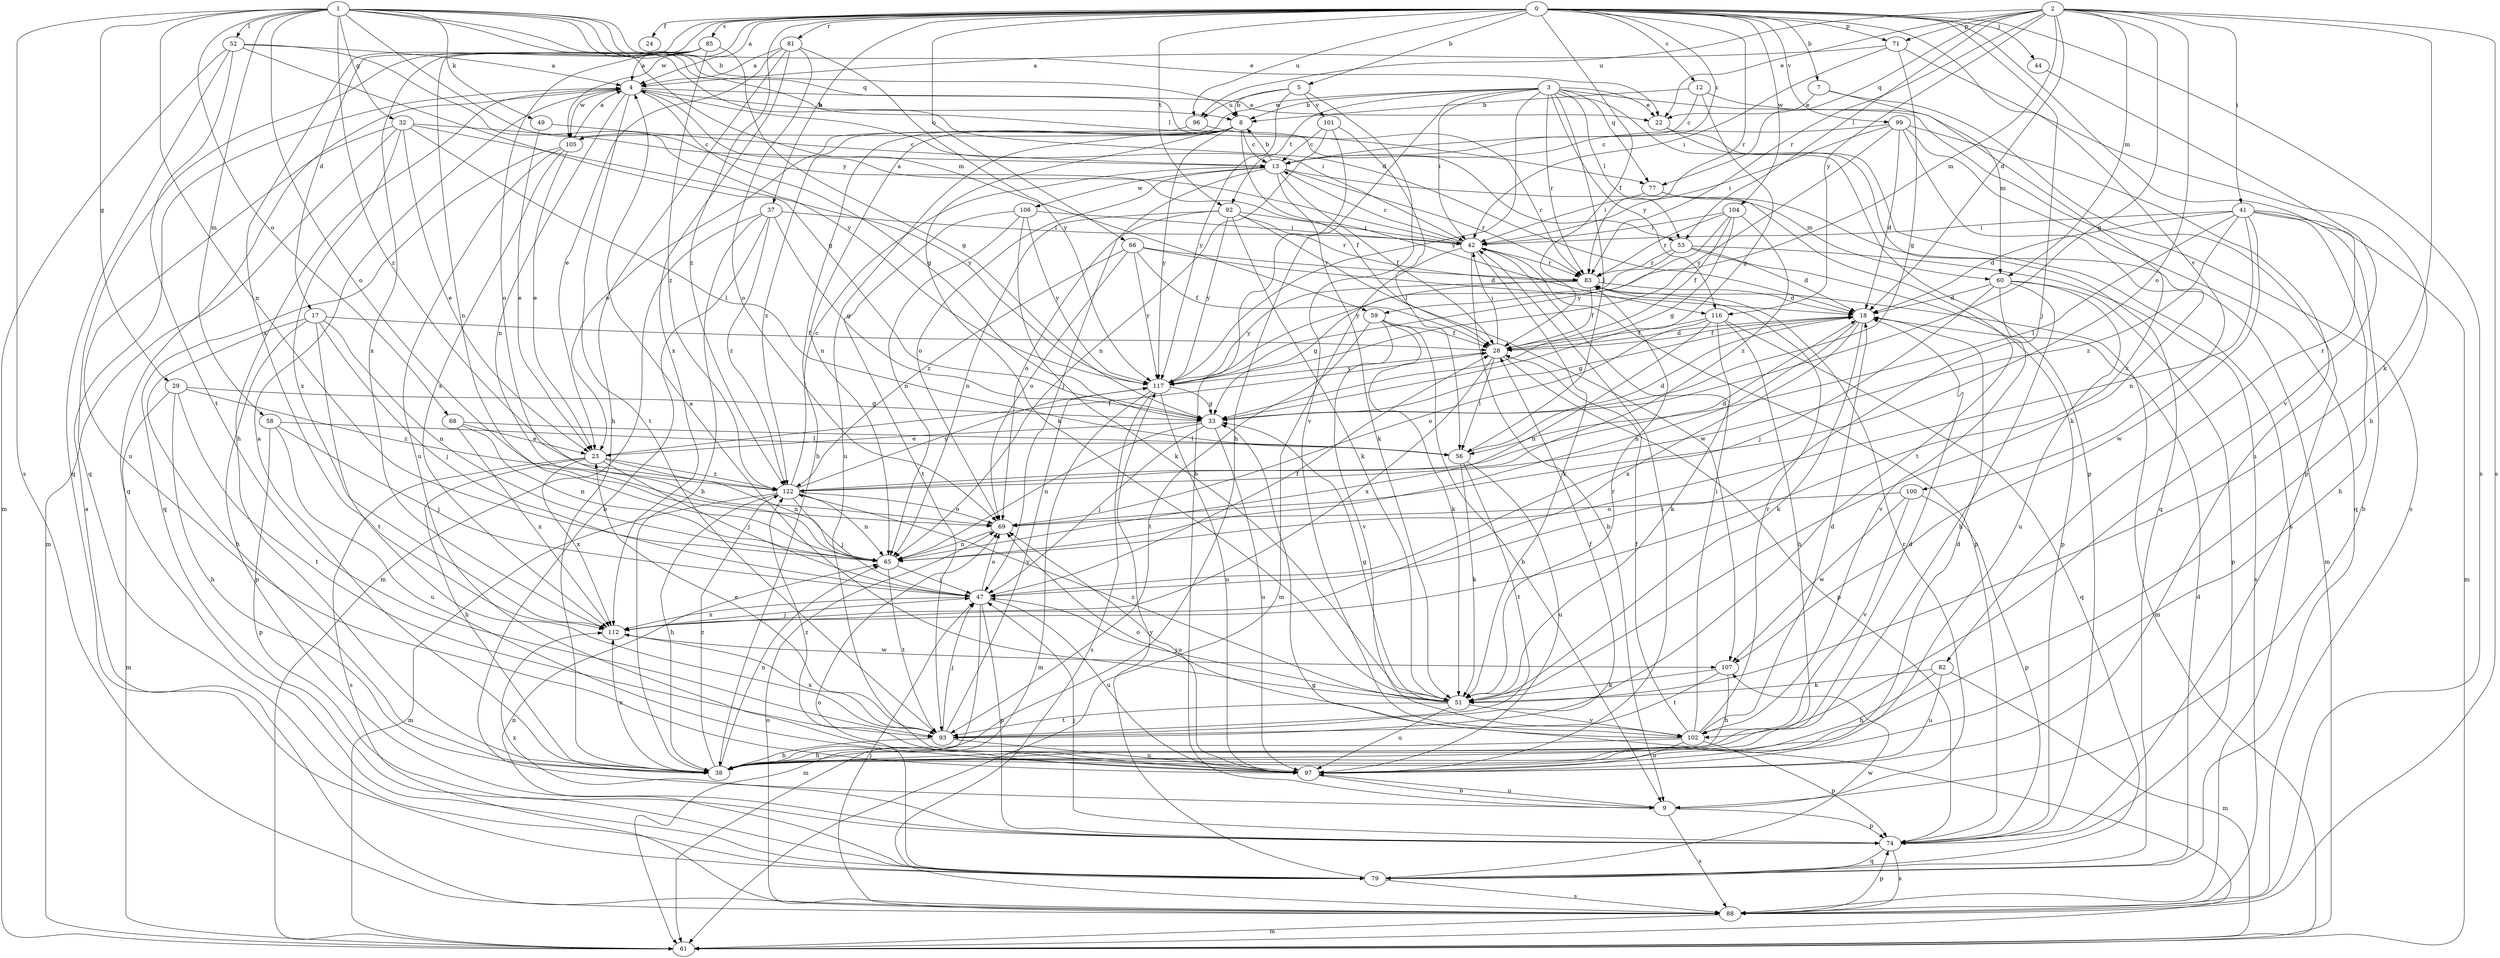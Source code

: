 strict digraph  {
0;
1;
2;
3;
4;
5;
7;
8;
9;
12;
13;
17;
18;
22;
23;
24;
28;
29;
32;
33;
37;
38;
41;
42;
44;
47;
49;
51;
52;
53;
56;
58;
59;
60;
61;
65;
66;
68;
69;
71;
74;
77;
79;
81;
82;
83;
85;
88;
92;
93;
96;
97;
99;
100;
101;
102;
104;
105;
106;
107;
112;
116;
117;
122;
0 -> 4  [label=a];
0 -> 5  [label=b];
0 -> 7  [label=b];
0 -> 12  [label=c];
0 -> 13  [label=c];
0 -> 17  [label=d];
0 -> 24  [label=f];
0 -> 28  [label=f];
0 -> 37  [label=h];
0 -> 44  [label=j];
0 -> 47  [label=j];
0 -> 66  [label=o];
0 -> 71  [label=p];
0 -> 81  [label=r];
0 -> 82  [label=r];
0 -> 83  [label=r];
0 -> 85  [label=s];
0 -> 88  [label=s];
0 -> 92  [label=t];
0 -> 96  [label=u];
0 -> 99  [label=v];
0 -> 100  [label=v];
0 -> 104  [label=w];
0 -> 105  [label=w];
0 -> 112  [label=x];
0 -> 122  [label=z];
1 -> 8  [label=b];
1 -> 18  [label=d];
1 -> 22  [label=e];
1 -> 29  [label=g];
1 -> 32  [label=g];
1 -> 49  [label=k];
1 -> 52  [label=l];
1 -> 53  [label=l];
1 -> 58  [label=m];
1 -> 59  [label=m];
1 -> 65  [label=n];
1 -> 68  [label=o];
1 -> 69  [label=o];
1 -> 77  [label=q];
1 -> 88  [label=s];
1 -> 116  [label=y];
1 -> 122  [label=z];
2 -> 18  [label=d];
2 -> 22  [label=e];
2 -> 33  [label=g];
2 -> 41  [label=i];
2 -> 51  [label=k];
2 -> 53  [label=l];
2 -> 59  [label=m];
2 -> 60  [label=m];
2 -> 69  [label=o];
2 -> 71  [label=p];
2 -> 77  [label=q];
2 -> 83  [label=r];
2 -> 88  [label=s];
2 -> 96  [label=u];
2 -> 116  [label=y];
3 -> 8  [label=b];
3 -> 22  [label=e];
3 -> 38  [label=h];
3 -> 42  [label=i];
3 -> 53  [label=l];
3 -> 56  [label=l];
3 -> 74  [label=p];
3 -> 77  [label=q];
3 -> 83  [label=r];
3 -> 88  [label=s];
3 -> 92  [label=t];
3 -> 105  [label=w];
3 -> 116  [label=y];
3 -> 117  [label=y];
4 -> 8  [label=b];
4 -> 22  [label=e];
4 -> 33  [label=g];
4 -> 38  [label=h];
4 -> 42  [label=i];
4 -> 65  [label=n];
4 -> 79  [label=q];
4 -> 93  [label=t];
4 -> 105  [label=w];
5 -> 8  [label=b];
5 -> 96  [label=u];
5 -> 101  [label=v];
5 -> 102  [label=v];
5 -> 117  [label=y];
7 -> 22  [label=e];
7 -> 60  [label=m];
7 -> 74  [label=p];
8 -> 13  [label=c];
8 -> 28  [label=f];
8 -> 38  [label=h];
8 -> 51  [label=k];
8 -> 65  [label=n];
8 -> 97  [label=u];
8 -> 117  [label=y];
8 -> 122  [label=z];
9 -> 74  [label=p];
9 -> 83  [label=r];
9 -> 88  [label=s];
9 -> 97  [label=u];
12 -> 8  [label=b];
12 -> 13  [label=c];
12 -> 33  [label=g];
12 -> 112  [label=x];
13 -> 8  [label=b];
13 -> 28  [label=f];
13 -> 47  [label=j];
13 -> 51  [label=k];
13 -> 60  [label=m];
13 -> 69  [label=o];
13 -> 83  [label=r];
13 -> 106  [label=w];
17 -> 28  [label=f];
17 -> 38  [label=h];
17 -> 47  [label=j];
17 -> 65  [label=n];
17 -> 74  [label=p];
17 -> 93  [label=t];
18 -> 28  [label=f];
18 -> 33  [label=g];
18 -> 51  [label=k];
18 -> 65  [label=n];
18 -> 112  [label=x];
22 -> 79  [label=q];
22 -> 88  [label=s];
23 -> 28  [label=f];
23 -> 38  [label=h];
23 -> 47  [label=j];
23 -> 65  [label=n];
23 -> 88  [label=s];
23 -> 112  [label=x];
23 -> 122  [label=z];
28 -> 18  [label=d];
28 -> 42  [label=i];
28 -> 56  [label=l];
28 -> 74  [label=p];
28 -> 112  [label=x];
28 -> 117  [label=y];
29 -> 33  [label=g];
29 -> 38  [label=h];
29 -> 61  [label=m];
29 -> 93  [label=t];
29 -> 122  [label=z];
32 -> 13  [label=c];
32 -> 23  [label=e];
32 -> 56  [label=l];
32 -> 61  [label=m];
32 -> 97  [label=u];
32 -> 112  [label=x];
32 -> 117  [label=y];
33 -> 23  [label=e];
33 -> 47  [label=j];
33 -> 65  [label=n];
33 -> 97  [label=u];
37 -> 9  [label=b];
37 -> 33  [label=g];
37 -> 38  [label=h];
37 -> 42  [label=i];
37 -> 61  [label=m];
37 -> 122  [label=z];
38 -> 4  [label=a];
38 -> 18  [label=d];
38 -> 65  [label=n];
38 -> 112  [label=x];
38 -> 122  [label=z];
41 -> 9  [label=b];
41 -> 18  [label=d];
41 -> 38  [label=h];
41 -> 42  [label=i];
41 -> 56  [label=l];
41 -> 61  [label=m];
41 -> 65  [label=n];
41 -> 107  [label=w];
41 -> 122  [label=z];
42 -> 4  [label=a];
42 -> 9  [label=b];
42 -> 13  [label=c];
42 -> 51  [label=k];
42 -> 61  [label=m];
42 -> 74  [label=p];
42 -> 83  [label=r];
44 -> 102  [label=v];
47 -> 28  [label=f];
47 -> 61  [label=m];
47 -> 69  [label=o];
47 -> 74  [label=p];
47 -> 97  [label=u];
47 -> 112  [label=x];
49 -> 13  [label=c];
49 -> 23  [label=e];
51 -> 4  [label=a];
51 -> 33  [label=g];
51 -> 47  [label=j];
51 -> 83  [label=r];
51 -> 93  [label=t];
51 -> 97  [label=u];
51 -> 102  [label=v];
51 -> 122  [label=z];
52 -> 4  [label=a];
52 -> 33  [label=g];
52 -> 61  [label=m];
52 -> 79  [label=q];
52 -> 93  [label=t];
52 -> 117  [label=y];
53 -> 18  [label=d];
53 -> 74  [label=p];
53 -> 83  [label=r];
53 -> 88  [label=s];
53 -> 117  [label=y];
56 -> 18  [label=d];
56 -> 51  [label=k];
56 -> 93  [label=t];
56 -> 97  [label=u];
58 -> 47  [label=j];
58 -> 56  [label=l];
58 -> 74  [label=p];
58 -> 97  [label=u];
59 -> 9  [label=b];
59 -> 28  [label=f];
59 -> 51  [label=k];
59 -> 93  [label=t];
59 -> 102  [label=v];
60 -> 18  [label=d];
60 -> 38  [label=h];
60 -> 47  [label=j];
60 -> 74  [label=p];
60 -> 97  [label=u];
60 -> 102  [label=v];
61 -> 33  [label=g];
65 -> 47  [label=j];
65 -> 93  [label=t];
66 -> 18  [label=d];
66 -> 28  [label=f];
66 -> 69  [label=o];
66 -> 83  [label=r];
66 -> 117  [label=y];
66 -> 122  [label=z];
68 -> 23  [label=e];
68 -> 56  [label=l];
68 -> 65  [label=n];
68 -> 112  [label=x];
69 -> 65  [label=n];
71 -> 4  [label=a];
71 -> 33  [label=g];
71 -> 38  [label=h];
71 -> 42  [label=i];
74 -> 47  [label=j];
74 -> 79  [label=q];
74 -> 88  [label=s];
74 -> 112  [label=x];
77 -> 42  [label=i];
77 -> 61  [label=m];
77 -> 93  [label=t];
79 -> 18  [label=d];
79 -> 65  [label=n];
79 -> 69  [label=o];
79 -> 88  [label=s];
79 -> 107  [label=w];
79 -> 117  [label=y];
81 -> 4  [label=a];
81 -> 23  [label=e];
81 -> 38  [label=h];
81 -> 69  [label=o];
81 -> 112  [label=x];
81 -> 117  [label=y];
82 -> 38  [label=h];
82 -> 51  [label=k];
82 -> 61  [label=m];
82 -> 97  [label=u];
83 -> 18  [label=d];
83 -> 28  [label=f];
83 -> 33  [label=g];
83 -> 61  [label=m];
83 -> 117  [label=y];
85 -> 4  [label=a];
85 -> 33  [label=g];
85 -> 65  [label=n];
85 -> 69  [label=o];
85 -> 79  [label=q];
85 -> 112  [label=x];
85 -> 122  [label=z];
88 -> 4  [label=a];
88 -> 47  [label=j];
88 -> 61  [label=m];
88 -> 69  [label=o];
88 -> 74  [label=p];
92 -> 42  [label=i];
92 -> 51  [label=k];
92 -> 65  [label=n];
92 -> 69  [label=o];
92 -> 83  [label=r];
92 -> 107  [label=w];
92 -> 117  [label=y];
93 -> 23  [label=e];
93 -> 28  [label=f];
93 -> 38  [label=h];
93 -> 47  [label=j];
93 -> 97  [label=u];
93 -> 112  [label=x];
93 -> 117  [label=y];
96 -> 23  [label=e];
96 -> 83  [label=r];
97 -> 9  [label=b];
97 -> 18  [label=d];
97 -> 42  [label=i];
97 -> 69  [label=o];
97 -> 122  [label=z];
99 -> 13  [label=c];
99 -> 18  [label=d];
99 -> 42  [label=i];
99 -> 51  [label=k];
99 -> 79  [label=q];
99 -> 97  [label=u];
99 -> 117  [label=y];
100 -> 69  [label=o];
100 -> 74  [label=p];
100 -> 102  [label=v];
100 -> 107  [label=w];
101 -> 9  [label=b];
101 -> 13  [label=c];
101 -> 56  [label=l];
101 -> 65  [label=n];
102 -> 18  [label=d];
102 -> 28  [label=f];
102 -> 38  [label=h];
102 -> 42  [label=i];
102 -> 69  [label=o];
102 -> 74  [label=p];
102 -> 83  [label=r];
102 -> 97  [label=u];
104 -> 28  [label=f];
104 -> 33  [label=g];
104 -> 42  [label=i];
104 -> 83  [label=r];
104 -> 117  [label=y];
104 -> 122  [label=z];
105 -> 4  [label=a];
105 -> 23  [label=e];
105 -> 79  [label=q];
105 -> 97  [label=u];
105 -> 112  [label=x];
106 -> 42  [label=i];
106 -> 51  [label=k];
106 -> 65  [label=n];
106 -> 93  [label=t];
106 -> 117  [label=y];
107 -> 38  [label=h];
107 -> 51  [label=k];
107 -> 93  [label=t];
112 -> 47  [label=j];
112 -> 107  [label=w];
116 -> 28  [label=f];
116 -> 38  [label=h];
116 -> 51  [label=k];
116 -> 65  [label=n];
116 -> 69  [label=o];
116 -> 79  [label=q];
117 -> 33  [label=g];
117 -> 61  [label=m];
117 -> 88  [label=s];
117 -> 97  [label=u];
122 -> 13  [label=c];
122 -> 18  [label=d];
122 -> 38  [label=h];
122 -> 47  [label=j];
122 -> 61  [label=m];
122 -> 65  [label=n];
122 -> 69  [label=o];
122 -> 117  [label=y];
}
